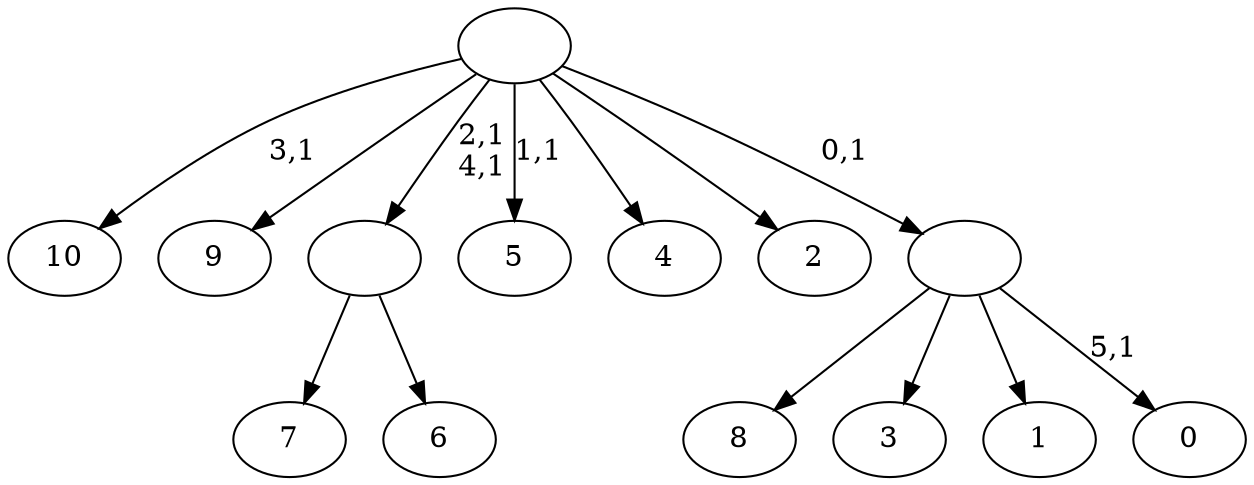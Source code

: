 digraph T {
	17 [label="10"]
	15 [label="9"]
	14 [label="8"]
	13 [label="7"]
	12 [label="6"]
	11 [label=""]
	9 [label="5"]
	7 [label="4"]
	6 [label="3"]
	5 [label="2"]
	4 [label="1"]
	3 [label="0"]
	1 [label=""]
	0 [label=""]
	11 -> 13 [label=""]
	11 -> 12 [label=""]
	1 -> 3 [label="5,1"]
	1 -> 14 [label=""]
	1 -> 6 [label=""]
	1 -> 4 [label=""]
	0 -> 9 [label="1,1"]
	0 -> 11 [label="2,1\n4,1"]
	0 -> 17 [label="3,1"]
	0 -> 15 [label=""]
	0 -> 7 [label=""]
	0 -> 5 [label=""]
	0 -> 1 [label="0,1"]
}
